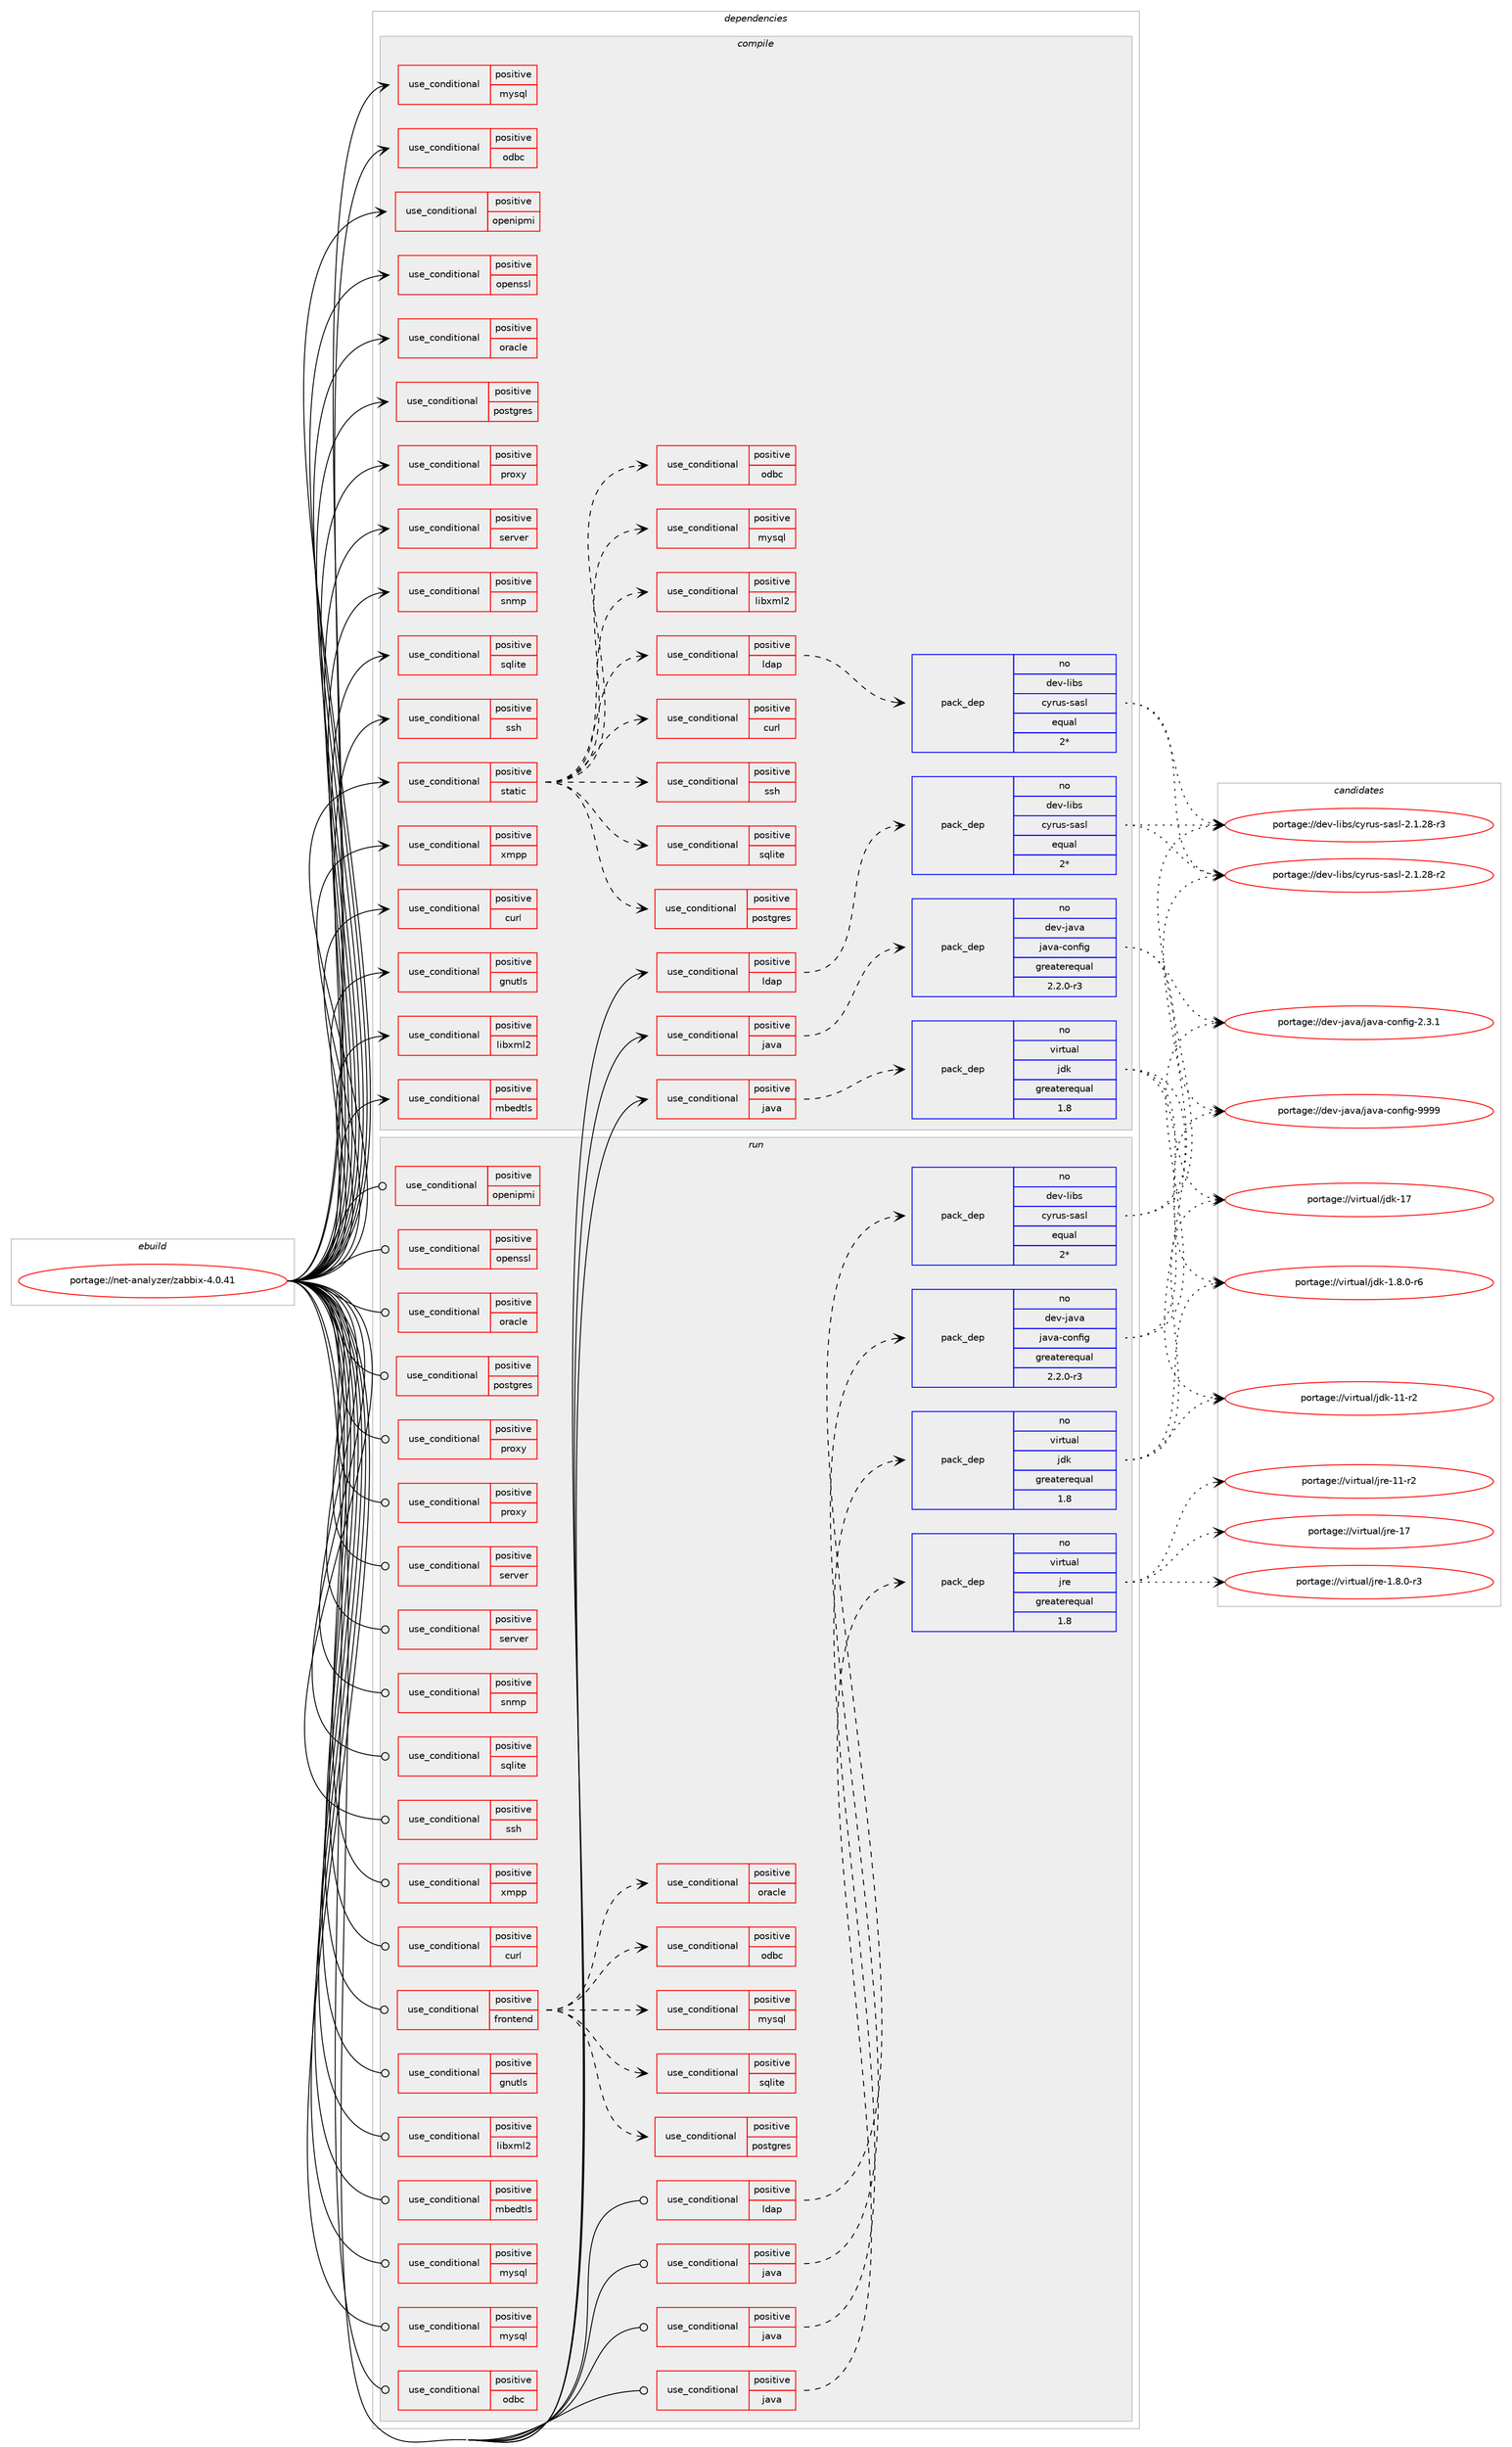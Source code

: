 digraph prolog {

# *************
# Graph options
# *************

newrank=true;
concentrate=true;
compound=true;
graph [rankdir=LR,fontname=Helvetica,fontsize=10,ranksep=1.5];#, ranksep=2.5, nodesep=0.2];
edge  [arrowhead=vee];
node  [fontname=Helvetica,fontsize=10];

# **********
# The ebuild
# **********

subgraph cluster_leftcol {
color=gray;
label=<<i>ebuild</i>>;
id [label="portage://net-analyzer/zabbix-4.0.41", color=red, width=4, href="../net-analyzer/zabbix-4.0.41.svg"];
}

# ****************
# The dependencies
# ****************

subgraph cluster_midcol {
color=gray;
label=<<i>dependencies</i>>;
subgraph cluster_compile {
fillcolor="#eeeeee";
style=filled;
label=<<i>compile</i>>;
subgraph cond220 {
dependency256 [label=<<TABLE BORDER="0" CELLBORDER="1" CELLSPACING="0" CELLPADDING="4"><TR><TD ROWSPAN="3" CELLPADDING="10">use_conditional</TD></TR><TR><TD>positive</TD></TR><TR><TD>curl</TD></TR></TABLE>>, shape=none, color=red];
# *** BEGIN UNKNOWN DEPENDENCY TYPE (TODO) ***
# dependency256 -> package_dependency(portage://net-analyzer/zabbix-4.0.41,install,no,net-misc,curl,none,[,,],[],[])
# *** END UNKNOWN DEPENDENCY TYPE (TODO) ***

}
id:e -> dependency256:w [weight=20,style="solid",arrowhead="vee"];
subgraph cond221 {
dependency257 [label=<<TABLE BORDER="0" CELLBORDER="1" CELLSPACING="0" CELLPADDING="4"><TR><TD ROWSPAN="3" CELLPADDING="10">use_conditional</TD></TR><TR><TD>positive</TD></TR><TR><TD>gnutls</TD></TR></TABLE>>, shape=none, color=red];
# *** BEGIN UNKNOWN DEPENDENCY TYPE (TODO) ***
# dependency257 -> package_dependency(portage://net-analyzer/zabbix-4.0.41,install,no,net-libs,gnutls,none,[,,],[slot(0),equal],[])
# *** END UNKNOWN DEPENDENCY TYPE (TODO) ***

}
id:e -> dependency257:w [weight=20,style="solid",arrowhead="vee"];
subgraph cond222 {
dependency258 [label=<<TABLE BORDER="0" CELLBORDER="1" CELLSPACING="0" CELLPADDING="4"><TR><TD ROWSPAN="3" CELLPADDING="10">use_conditional</TD></TR><TR><TD>positive</TD></TR><TR><TD>java</TD></TR></TABLE>>, shape=none, color=red];
subgraph pack34 {
dependency259 [label=<<TABLE BORDER="0" CELLBORDER="1" CELLSPACING="0" CELLPADDING="4" WIDTH="220"><TR><TD ROWSPAN="6" CELLPADDING="30">pack_dep</TD></TR><TR><TD WIDTH="110">no</TD></TR><TR><TD>dev-java</TD></TR><TR><TD>java-config</TD></TR><TR><TD>greaterequal</TD></TR><TR><TD>2.2.0-r3</TD></TR></TABLE>>, shape=none, color=blue];
}
dependency258:e -> dependency259:w [weight=20,style="dashed",arrowhead="vee"];
}
id:e -> dependency258:w [weight=20,style="solid",arrowhead="vee"];
subgraph cond223 {
dependency260 [label=<<TABLE BORDER="0" CELLBORDER="1" CELLSPACING="0" CELLPADDING="4"><TR><TD ROWSPAN="3" CELLPADDING="10">use_conditional</TD></TR><TR><TD>positive</TD></TR><TR><TD>java</TD></TR></TABLE>>, shape=none, color=red];
subgraph pack35 {
dependency261 [label=<<TABLE BORDER="0" CELLBORDER="1" CELLSPACING="0" CELLPADDING="4" WIDTH="220"><TR><TD ROWSPAN="6" CELLPADDING="30">pack_dep</TD></TR><TR><TD WIDTH="110">no</TD></TR><TR><TD>virtual</TD></TR><TR><TD>jdk</TD></TR><TR><TD>greaterequal</TD></TR><TR><TD>1.8</TD></TR></TABLE>>, shape=none, color=blue];
}
dependency260:e -> dependency261:w [weight=20,style="dashed",arrowhead="vee"];
}
id:e -> dependency260:w [weight=20,style="solid",arrowhead="vee"];
subgraph cond224 {
dependency262 [label=<<TABLE BORDER="0" CELLBORDER="1" CELLSPACING="0" CELLPADDING="4"><TR><TD ROWSPAN="3" CELLPADDING="10">use_conditional</TD></TR><TR><TD>positive</TD></TR><TR><TD>ldap</TD></TR></TABLE>>, shape=none, color=red];
subgraph pack36 {
dependency263 [label=<<TABLE BORDER="0" CELLBORDER="1" CELLSPACING="0" CELLPADDING="4" WIDTH="220"><TR><TD ROWSPAN="6" CELLPADDING="30">pack_dep</TD></TR><TR><TD WIDTH="110">no</TD></TR><TR><TD>dev-libs</TD></TR><TR><TD>cyrus-sasl</TD></TR><TR><TD>equal</TD></TR><TR><TD>2*</TD></TR></TABLE>>, shape=none, color=blue];
}
dependency262:e -> dependency263:w [weight=20,style="dashed",arrowhead="vee"];
# *** BEGIN UNKNOWN DEPENDENCY TYPE (TODO) ***
# dependency262 -> package_dependency(portage://net-analyzer/zabbix-4.0.41,install,no,net-libs,gnutls,none,[,,],any_same_slot,[])
# *** END UNKNOWN DEPENDENCY TYPE (TODO) ***

# *** BEGIN UNKNOWN DEPENDENCY TYPE (TODO) ***
# dependency262 -> package_dependency(portage://net-analyzer/zabbix-4.0.41,install,no,net-nds,openldap,none,[,,],any_same_slot,[])
# *** END UNKNOWN DEPENDENCY TYPE (TODO) ***

}
id:e -> dependency262:w [weight=20,style="solid",arrowhead="vee"];
subgraph cond225 {
dependency264 [label=<<TABLE BORDER="0" CELLBORDER="1" CELLSPACING="0" CELLPADDING="4"><TR><TD ROWSPAN="3" CELLPADDING="10">use_conditional</TD></TR><TR><TD>positive</TD></TR><TR><TD>libxml2</TD></TR></TABLE>>, shape=none, color=red];
# *** BEGIN UNKNOWN DEPENDENCY TYPE (TODO) ***
# dependency264 -> package_dependency(portage://net-analyzer/zabbix-4.0.41,install,no,dev-libs,libxml2,none,[,,],[],[])
# *** END UNKNOWN DEPENDENCY TYPE (TODO) ***

}
id:e -> dependency264:w [weight=20,style="solid",arrowhead="vee"];
subgraph cond226 {
dependency265 [label=<<TABLE BORDER="0" CELLBORDER="1" CELLSPACING="0" CELLPADDING="4"><TR><TD ROWSPAN="3" CELLPADDING="10">use_conditional</TD></TR><TR><TD>positive</TD></TR><TR><TD>mbedtls</TD></TR></TABLE>>, shape=none, color=red];
# *** BEGIN UNKNOWN DEPENDENCY TYPE (TODO) ***
# dependency265 -> package_dependency(portage://net-analyzer/zabbix-4.0.41,install,no,net-libs,mbedtls,none,[,,],[slot(0),equal],[])
# *** END UNKNOWN DEPENDENCY TYPE (TODO) ***

}
id:e -> dependency265:w [weight=20,style="solid",arrowhead="vee"];
subgraph cond227 {
dependency266 [label=<<TABLE BORDER="0" CELLBORDER="1" CELLSPACING="0" CELLPADDING="4"><TR><TD ROWSPAN="3" CELLPADDING="10">use_conditional</TD></TR><TR><TD>positive</TD></TR><TR><TD>mysql</TD></TR></TABLE>>, shape=none, color=red];
# *** BEGIN UNKNOWN DEPENDENCY TYPE (TODO) ***
# dependency266 -> package_dependency(portage://net-analyzer/zabbix-4.0.41,install,no,dev-db,mysql-connector-c,none,[,,],any_same_slot,[])
# *** END UNKNOWN DEPENDENCY TYPE (TODO) ***

}
id:e -> dependency266:w [weight=20,style="solid",arrowhead="vee"];
subgraph cond228 {
dependency267 [label=<<TABLE BORDER="0" CELLBORDER="1" CELLSPACING="0" CELLPADDING="4"><TR><TD ROWSPAN="3" CELLPADDING="10">use_conditional</TD></TR><TR><TD>positive</TD></TR><TR><TD>odbc</TD></TR></TABLE>>, shape=none, color=red];
# *** BEGIN UNKNOWN DEPENDENCY TYPE (TODO) ***
# dependency267 -> package_dependency(portage://net-analyzer/zabbix-4.0.41,install,no,dev-db,unixODBC,none,[,,],[],[])
# *** END UNKNOWN DEPENDENCY TYPE (TODO) ***

}
id:e -> dependency267:w [weight=20,style="solid",arrowhead="vee"];
subgraph cond229 {
dependency268 [label=<<TABLE BORDER="0" CELLBORDER="1" CELLSPACING="0" CELLPADDING="4"><TR><TD ROWSPAN="3" CELLPADDING="10">use_conditional</TD></TR><TR><TD>positive</TD></TR><TR><TD>openipmi</TD></TR></TABLE>>, shape=none, color=red];
# *** BEGIN UNKNOWN DEPENDENCY TYPE (TODO) ***
# dependency268 -> package_dependency(portage://net-analyzer/zabbix-4.0.41,install,no,sys-libs,openipmi,none,[,,],[],[])
# *** END UNKNOWN DEPENDENCY TYPE (TODO) ***

}
id:e -> dependency268:w [weight=20,style="solid",arrowhead="vee"];
subgraph cond230 {
dependency269 [label=<<TABLE BORDER="0" CELLBORDER="1" CELLSPACING="0" CELLPADDING="4"><TR><TD ROWSPAN="3" CELLPADDING="10">use_conditional</TD></TR><TR><TD>positive</TD></TR><TR><TD>openssl</TD></TR></TABLE>>, shape=none, color=red];
# *** BEGIN UNKNOWN DEPENDENCY TYPE (TODO) ***
# dependency269 -> package_dependency(portage://net-analyzer/zabbix-4.0.41,install,no,dev-libs,openssl,none,[,,],any_same_slot,[use(disable(bindist),negative)])
# *** END UNKNOWN DEPENDENCY TYPE (TODO) ***

}
id:e -> dependency269:w [weight=20,style="solid",arrowhead="vee"];
subgraph cond231 {
dependency270 [label=<<TABLE BORDER="0" CELLBORDER="1" CELLSPACING="0" CELLPADDING="4"><TR><TD ROWSPAN="3" CELLPADDING="10">use_conditional</TD></TR><TR><TD>positive</TD></TR><TR><TD>oracle</TD></TR></TABLE>>, shape=none, color=red];
# *** BEGIN UNKNOWN DEPENDENCY TYPE (TODO) ***
# dependency270 -> package_dependency(portage://net-analyzer/zabbix-4.0.41,install,no,dev-db,oracle-instantclient,none,[,,],[],[use(enable(odbc),none),use(enable(sdk),none)])
# *** END UNKNOWN DEPENDENCY TYPE (TODO) ***

}
id:e -> dependency270:w [weight=20,style="solid",arrowhead="vee"];
subgraph cond232 {
dependency271 [label=<<TABLE BORDER="0" CELLBORDER="1" CELLSPACING="0" CELLPADDING="4"><TR><TD ROWSPAN="3" CELLPADDING="10">use_conditional</TD></TR><TR><TD>positive</TD></TR><TR><TD>postgres</TD></TR></TABLE>>, shape=none, color=red];
# *** BEGIN UNKNOWN DEPENDENCY TYPE (TODO) ***
# dependency271 -> package_dependency(portage://net-analyzer/zabbix-4.0.41,install,no,dev-db,postgresql,none,[,,],any_different_slot,[])
# *** END UNKNOWN DEPENDENCY TYPE (TODO) ***

}
id:e -> dependency271:w [weight=20,style="solid",arrowhead="vee"];
subgraph cond233 {
dependency272 [label=<<TABLE BORDER="0" CELLBORDER="1" CELLSPACING="0" CELLPADDING="4"><TR><TD ROWSPAN="3" CELLPADDING="10">use_conditional</TD></TR><TR><TD>positive</TD></TR><TR><TD>proxy</TD></TR></TABLE>>, shape=none, color=red];
# *** BEGIN UNKNOWN DEPENDENCY TYPE (TODO) ***
# dependency272 -> package_dependency(portage://net-analyzer/zabbix-4.0.41,install,no,dev-libs,libevent,none,[,,],any_same_slot,[])
# *** END UNKNOWN DEPENDENCY TYPE (TODO) ***

# *** BEGIN UNKNOWN DEPENDENCY TYPE (TODO) ***
# dependency272 -> package_dependency(portage://net-analyzer/zabbix-4.0.41,install,no,sys-libs,zlib,none,[,,],[],[])
# *** END UNKNOWN DEPENDENCY TYPE (TODO) ***

}
id:e -> dependency272:w [weight=20,style="solid",arrowhead="vee"];
subgraph cond234 {
dependency273 [label=<<TABLE BORDER="0" CELLBORDER="1" CELLSPACING="0" CELLPADDING="4"><TR><TD ROWSPAN="3" CELLPADDING="10">use_conditional</TD></TR><TR><TD>positive</TD></TR><TR><TD>server</TD></TR></TABLE>>, shape=none, color=red];
# *** BEGIN UNKNOWN DEPENDENCY TYPE (TODO) ***
# dependency273 -> package_dependency(portage://net-analyzer/zabbix-4.0.41,install,no,dev-libs,libevent,none,[,,],any_same_slot,[])
# *** END UNKNOWN DEPENDENCY TYPE (TODO) ***

# *** BEGIN UNKNOWN DEPENDENCY TYPE (TODO) ***
# dependency273 -> package_dependency(portage://net-analyzer/zabbix-4.0.41,install,no,sys-libs,zlib,none,[,,],[],[])
# *** END UNKNOWN DEPENDENCY TYPE (TODO) ***

}
id:e -> dependency273:w [weight=20,style="solid",arrowhead="vee"];
subgraph cond235 {
dependency274 [label=<<TABLE BORDER="0" CELLBORDER="1" CELLSPACING="0" CELLPADDING="4"><TR><TD ROWSPAN="3" CELLPADDING="10">use_conditional</TD></TR><TR><TD>positive</TD></TR><TR><TD>snmp</TD></TR></TABLE>>, shape=none, color=red];
# *** BEGIN UNKNOWN DEPENDENCY TYPE (TODO) ***
# dependency274 -> package_dependency(portage://net-analyzer/zabbix-4.0.41,install,no,net-analyzer,net-snmp,none,[,,],any_same_slot,[])
# *** END UNKNOWN DEPENDENCY TYPE (TODO) ***

}
id:e -> dependency274:w [weight=20,style="solid",arrowhead="vee"];
subgraph cond236 {
dependency275 [label=<<TABLE BORDER="0" CELLBORDER="1" CELLSPACING="0" CELLPADDING="4"><TR><TD ROWSPAN="3" CELLPADDING="10">use_conditional</TD></TR><TR><TD>positive</TD></TR><TR><TD>sqlite</TD></TR></TABLE>>, shape=none, color=red];
# *** BEGIN UNKNOWN DEPENDENCY TYPE (TODO) ***
# dependency275 -> package_dependency(portage://net-analyzer/zabbix-4.0.41,install,no,dev-db,sqlite,none,[,,],[],[])
# *** END UNKNOWN DEPENDENCY TYPE (TODO) ***

}
id:e -> dependency275:w [weight=20,style="solid",arrowhead="vee"];
subgraph cond237 {
dependency276 [label=<<TABLE BORDER="0" CELLBORDER="1" CELLSPACING="0" CELLPADDING="4"><TR><TD ROWSPAN="3" CELLPADDING="10">use_conditional</TD></TR><TR><TD>positive</TD></TR><TR><TD>ssh</TD></TR></TABLE>>, shape=none, color=red];
# *** BEGIN UNKNOWN DEPENDENCY TYPE (TODO) ***
# dependency276 -> package_dependency(portage://net-analyzer/zabbix-4.0.41,install,no,net-libs,libssh2,none,[,,],[],[])
# *** END UNKNOWN DEPENDENCY TYPE (TODO) ***

}
id:e -> dependency276:w [weight=20,style="solid",arrowhead="vee"];
subgraph cond238 {
dependency277 [label=<<TABLE BORDER="0" CELLBORDER="1" CELLSPACING="0" CELLPADDING="4"><TR><TD ROWSPAN="3" CELLPADDING="10">use_conditional</TD></TR><TR><TD>positive</TD></TR><TR><TD>static</TD></TR></TABLE>>, shape=none, color=red];
subgraph cond239 {
dependency278 [label=<<TABLE BORDER="0" CELLBORDER="1" CELLSPACING="0" CELLPADDING="4"><TR><TD ROWSPAN="3" CELLPADDING="10">use_conditional</TD></TR><TR><TD>positive</TD></TR><TR><TD>curl</TD></TR></TABLE>>, shape=none, color=red];
# *** BEGIN UNKNOWN DEPENDENCY TYPE (TODO) ***
# dependency278 -> package_dependency(portage://net-analyzer/zabbix-4.0.41,install,no,net-misc,curl,none,[,,],[],[use(enable(static-libs),none)])
# *** END UNKNOWN DEPENDENCY TYPE (TODO) ***

}
dependency277:e -> dependency278:w [weight=20,style="dashed",arrowhead="vee"];
subgraph cond240 {
dependency279 [label=<<TABLE BORDER="0" CELLBORDER="1" CELLSPACING="0" CELLPADDING="4"><TR><TD ROWSPAN="3" CELLPADDING="10">use_conditional</TD></TR><TR><TD>positive</TD></TR><TR><TD>ldap</TD></TR></TABLE>>, shape=none, color=red];
subgraph pack37 {
dependency280 [label=<<TABLE BORDER="0" CELLBORDER="1" CELLSPACING="0" CELLPADDING="4" WIDTH="220"><TR><TD ROWSPAN="6" CELLPADDING="30">pack_dep</TD></TR><TR><TD WIDTH="110">no</TD></TR><TR><TD>dev-libs</TD></TR><TR><TD>cyrus-sasl</TD></TR><TR><TD>equal</TD></TR><TR><TD>2*</TD></TR></TABLE>>, shape=none, color=blue];
}
dependency279:e -> dependency280:w [weight=20,style="dashed",arrowhead="vee"];
# *** BEGIN UNKNOWN DEPENDENCY TYPE (TODO) ***
# dependency279 -> package_dependency(portage://net-analyzer/zabbix-4.0.41,install,no,net-libs,gnutls,none,[,,],[],[use(enable(static-libs),none)])
# *** END UNKNOWN DEPENDENCY TYPE (TODO) ***

# *** BEGIN UNKNOWN DEPENDENCY TYPE (TODO) ***
# dependency279 -> package_dependency(portage://net-analyzer/zabbix-4.0.41,install,no,net-nds,openldap,none,[,,],[],[use(enable(static-libs),none)])
# *** END UNKNOWN DEPENDENCY TYPE (TODO) ***

}
dependency277:e -> dependency279:w [weight=20,style="dashed",arrowhead="vee"];
subgraph cond241 {
dependency281 [label=<<TABLE BORDER="0" CELLBORDER="1" CELLSPACING="0" CELLPADDING="4"><TR><TD ROWSPAN="3" CELLPADDING="10">use_conditional</TD></TR><TR><TD>positive</TD></TR><TR><TD>libxml2</TD></TR></TABLE>>, shape=none, color=red];
# *** BEGIN UNKNOWN DEPENDENCY TYPE (TODO) ***
# dependency281 -> package_dependency(portage://net-analyzer/zabbix-4.0.41,install,no,dev-libs,libxml2,none,[,,],[],[use(enable(static-libs),none)])
# *** END UNKNOWN DEPENDENCY TYPE (TODO) ***

}
dependency277:e -> dependency281:w [weight=20,style="dashed",arrowhead="vee"];
subgraph cond242 {
dependency282 [label=<<TABLE BORDER="0" CELLBORDER="1" CELLSPACING="0" CELLPADDING="4"><TR><TD ROWSPAN="3" CELLPADDING="10">use_conditional</TD></TR><TR><TD>positive</TD></TR><TR><TD>mysql</TD></TR></TABLE>>, shape=none, color=red];
# *** BEGIN UNKNOWN DEPENDENCY TYPE (TODO) ***
# dependency282 -> package_dependency(portage://net-analyzer/zabbix-4.0.41,install,no,dev-db,mysql-connector-c,none,[,,],[],[use(enable(static-libs),none)])
# *** END UNKNOWN DEPENDENCY TYPE (TODO) ***

}
dependency277:e -> dependency282:w [weight=20,style="dashed",arrowhead="vee"];
subgraph cond243 {
dependency283 [label=<<TABLE BORDER="0" CELLBORDER="1" CELLSPACING="0" CELLPADDING="4"><TR><TD ROWSPAN="3" CELLPADDING="10">use_conditional</TD></TR><TR><TD>positive</TD></TR><TR><TD>odbc</TD></TR></TABLE>>, shape=none, color=red];
# *** BEGIN UNKNOWN DEPENDENCY TYPE (TODO) ***
# dependency283 -> package_dependency(portage://net-analyzer/zabbix-4.0.41,install,no,dev-db,unixODBC,none,[,,],[],[use(enable(static-libs),none)])
# *** END UNKNOWN DEPENDENCY TYPE (TODO) ***

}
dependency277:e -> dependency283:w [weight=20,style="dashed",arrowhead="vee"];
subgraph cond244 {
dependency284 [label=<<TABLE BORDER="0" CELLBORDER="1" CELLSPACING="0" CELLPADDING="4"><TR><TD ROWSPAN="3" CELLPADDING="10">use_conditional</TD></TR><TR><TD>positive</TD></TR><TR><TD>postgres</TD></TR></TABLE>>, shape=none, color=red];
# *** BEGIN UNKNOWN DEPENDENCY TYPE (TODO) ***
# dependency284 -> package_dependency(portage://net-analyzer/zabbix-4.0.41,install,no,dev-db,postgresql,none,[,,],any_different_slot,[use(enable(static-libs),none)])
# *** END UNKNOWN DEPENDENCY TYPE (TODO) ***

}
dependency277:e -> dependency284:w [weight=20,style="dashed",arrowhead="vee"];
subgraph cond245 {
dependency285 [label=<<TABLE BORDER="0" CELLBORDER="1" CELLSPACING="0" CELLPADDING="4"><TR><TD ROWSPAN="3" CELLPADDING="10">use_conditional</TD></TR><TR><TD>positive</TD></TR><TR><TD>sqlite</TD></TR></TABLE>>, shape=none, color=red];
# *** BEGIN UNKNOWN DEPENDENCY TYPE (TODO) ***
# dependency285 -> package_dependency(portage://net-analyzer/zabbix-4.0.41,install,no,dev-db,sqlite,none,[,,],[],[use(enable(static-libs),none)])
# *** END UNKNOWN DEPENDENCY TYPE (TODO) ***

}
dependency277:e -> dependency285:w [weight=20,style="dashed",arrowhead="vee"];
subgraph cond246 {
dependency286 [label=<<TABLE BORDER="0" CELLBORDER="1" CELLSPACING="0" CELLPADDING="4"><TR><TD ROWSPAN="3" CELLPADDING="10">use_conditional</TD></TR><TR><TD>positive</TD></TR><TR><TD>ssh</TD></TR></TABLE>>, shape=none, color=red];
# *** BEGIN UNKNOWN DEPENDENCY TYPE (TODO) ***
# dependency286 -> package_dependency(portage://net-analyzer/zabbix-4.0.41,install,no,net-libs,libssh2,none,[,,],[],[])
# *** END UNKNOWN DEPENDENCY TYPE (TODO) ***

}
dependency277:e -> dependency286:w [weight=20,style="dashed",arrowhead="vee"];
}
id:e -> dependency277:w [weight=20,style="solid",arrowhead="vee"];
subgraph cond247 {
dependency287 [label=<<TABLE BORDER="0" CELLBORDER="1" CELLSPACING="0" CELLPADDING="4"><TR><TD ROWSPAN="3" CELLPADDING="10">use_conditional</TD></TR><TR><TD>positive</TD></TR><TR><TD>xmpp</TD></TR></TABLE>>, shape=none, color=red];
# *** BEGIN UNKNOWN DEPENDENCY TYPE (TODO) ***
# dependency287 -> package_dependency(portage://net-analyzer/zabbix-4.0.41,install,no,dev-libs,iksemel,none,[,,],[],[])
# *** END UNKNOWN DEPENDENCY TYPE (TODO) ***

}
id:e -> dependency287:w [weight=20,style="solid",arrowhead="vee"];
}
subgraph cluster_compileandrun {
fillcolor="#eeeeee";
style=filled;
label=<<i>compile and run</i>>;
}
subgraph cluster_run {
fillcolor="#eeeeee";
style=filled;
label=<<i>run</i>>;
subgraph cond248 {
dependency288 [label=<<TABLE BORDER="0" CELLBORDER="1" CELLSPACING="0" CELLPADDING="4"><TR><TD ROWSPAN="3" CELLPADDING="10">use_conditional</TD></TR><TR><TD>positive</TD></TR><TR><TD>curl</TD></TR></TABLE>>, shape=none, color=red];
# *** BEGIN UNKNOWN DEPENDENCY TYPE (TODO) ***
# dependency288 -> package_dependency(portage://net-analyzer/zabbix-4.0.41,run,no,net-misc,curl,none,[,,],[],[])
# *** END UNKNOWN DEPENDENCY TYPE (TODO) ***

}
id:e -> dependency288:w [weight=20,style="solid",arrowhead="odot"];
subgraph cond249 {
dependency289 [label=<<TABLE BORDER="0" CELLBORDER="1" CELLSPACING="0" CELLPADDING="4"><TR><TD ROWSPAN="3" CELLPADDING="10">use_conditional</TD></TR><TR><TD>positive</TD></TR><TR><TD>frontend</TD></TR></TABLE>>, shape=none, color=red];
# *** BEGIN UNKNOWN DEPENDENCY TYPE (TODO) ***
# dependency289 -> package_dependency(portage://net-analyzer/zabbix-4.0.41,run,no,app-admin,webapp-config,none,[,,],[],[])
# *** END UNKNOWN DEPENDENCY TYPE (TODO) ***

# *** BEGIN UNKNOWN DEPENDENCY TYPE (TODO) ***
# dependency289 -> package_dependency(portage://net-analyzer/zabbix-4.0.41,run,no,dev-lang,php,none,[,,],any_different_slot,[use(enable(bcmath),none),use(enable(ctype),none),use(enable(sockets),none),use(enable(gd),none),use(enable(truetype),none),use(enable(xml),none),use(enable(session),none),use(enable(xmlreader),none),use(enable(xmlwriter),none),use(enable(nls),none),use(enable(sysvipc),none),use(enable(unicode),none)])
# *** END UNKNOWN DEPENDENCY TYPE (TODO) ***

# *** BEGIN UNKNOWN DEPENDENCY TYPE (TODO) ***
# dependency289 -> package_dependency(portage://net-analyzer/zabbix-4.0.41,run,no,media-libs,gd,none,[,,],[],[use(enable(png),none)])
# *** END UNKNOWN DEPENDENCY TYPE (TODO) ***

# *** BEGIN UNKNOWN DEPENDENCY TYPE (TODO) ***
# dependency289 -> package_dependency(portage://net-analyzer/zabbix-4.0.41,run,no,virtual,httpd-php,none,[,,],any_different_slot,[])
# *** END UNKNOWN DEPENDENCY TYPE (TODO) ***

subgraph cond250 {
dependency290 [label=<<TABLE BORDER="0" CELLBORDER="1" CELLSPACING="0" CELLPADDING="4"><TR><TD ROWSPAN="3" CELLPADDING="10">use_conditional</TD></TR><TR><TD>positive</TD></TR><TR><TD>mysql</TD></TR></TABLE>>, shape=none, color=red];
# *** BEGIN UNKNOWN DEPENDENCY TYPE (TODO) ***
# dependency290 -> package_dependency(portage://net-analyzer/zabbix-4.0.41,run,no,dev-lang,php,none,[,,],[],[use(enable(mysqli),none)])
# *** END UNKNOWN DEPENDENCY TYPE (TODO) ***

}
dependency289:e -> dependency290:w [weight=20,style="dashed",arrowhead="vee"];
subgraph cond251 {
dependency291 [label=<<TABLE BORDER="0" CELLBORDER="1" CELLSPACING="0" CELLPADDING="4"><TR><TD ROWSPAN="3" CELLPADDING="10">use_conditional</TD></TR><TR><TD>positive</TD></TR><TR><TD>odbc</TD></TR></TABLE>>, shape=none, color=red];
# *** BEGIN UNKNOWN DEPENDENCY TYPE (TODO) ***
# dependency291 -> package_dependency(portage://net-analyzer/zabbix-4.0.41,run,no,dev-lang,php,none,[,,],[],[use(enable(odbc),none)])
# *** END UNKNOWN DEPENDENCY TYPE (TODO) ***

}
dependency289:e -> dependency291:w [weight=20,style="dashed",arrowhead="vee"];
subgraph cond252 {
dependency292 [label=<<TABLE BORDER="0" CELLBORDER="1" CELLSPACING="0" CELLPADDING="4"><TR><TD ROWSPAN="3" CELLPADDING="10">use_conditional</TD></TR><TR><TD>positive</TD></TR><TR><TD>oracle</TD></TR></TABLE>>, shape=none, color=red];
# *** BEGIN UNKNOWN DEPENDENCY TYPE (TODO) ***
# dependency292 -> package_dependency(portage://net-analyzer/zabbix-4.0.41,run,no,dev-lang,php,none,[,,],[],[use(enable(oci8-instant-client),none)])
# *** END UNKNOWN DEPENDENCY TYPE (TODO) ***

}
dependency289:e -> dependency292:w [weight=20,style="dashed",arrowhead="vee"];
subgraph cond253 {
dependency293 [label=<<TABLE BORDER="0" CELLBORDER="1" CELLSPACING="0" CELLPADDING="4"><TR><TD ROWSPAN="3" CELLPADDING="10">use_conditional</TD></TR><TR><TD>positive</TD></TR><TR><TD>postgres</TD></TR></TABLE>>, shape=none, color=red];
# *** BEGIN UNKNOWN DEPENDENCY TYPE (TODO) ***
# dependency293 -> package_dependency(portage://net-analyzer/zabbix-4.0.41,run,no,dev-lang,php,none,[,,],[],[use(enable(postgres),none)])
# *** END UNKNOWN DEPENDENCY TYPE (TODO) ***

}
dependency289:e -> dependency293:w [weight=20,style="dashed",arrowhead="vee"];
subgraph cond254 {
dependency294 [label=<<TABLE BORDER="0" CELLBORDER="1" CELLSPACING="0" CELLPADDING="4"><TR><TD ROWSPAN="3" CELLPADDING="10">use_conditional</TD></TR><TR><TD>positive</TD></TR><TR><TD>sqlite</TD></TR></TABLE>>, shape=none, color=red];
# *** BEGIN UNKNOWN DEPENDENCY TYPE (TODO) ***
# dependency294 -> package_dependency(portage://net-analyzer/zabbix-4.0.41,run,no,dev-lang,php,none,[,,],[],[use(enable(sqlite),none)])
# *** END UNKNOWN DEPENDENCY TYPE (TODO) ***

}
dependency289:e -> dependency294:w [weight=20,style="dashed",arrowhead="vee"];
}
id:e -> dependency289:w [weight=20,style="solid",arrowhead="odot"];
subgraph cond255 {
dependency295 [label=<<TABLE BORDER="0" CELLBORDER="1" CELLSPACING="0" CELLPADDING="4"><TR><TD ROWSPAN="3" CELLPADDING="10">use_conditional</TD></TR><TR><TD>positive</TD></TR><TR><TD>gnutls</TD></TR></TABLE>>, shape=none, color=red];
# *** BEGIN UNKNOWN DEPENDENCY TYPE (TODO) ***
# dependency295 -> package_dependency(portage://net-analyzer/zabbix-4.0.41,run,no,net-libs,gnutls,none,[,,],[slot(0),equal],[])
# *** END UNKNOWN DEPENDENCY TYPE (TODO) ***

}
id:e -> dependency295:w [weight=20,style="solid",arrowhead="odot"];
subgraph cond256 {
dependency296 [label=<<TABLE BORDER="0" CELLBORDER="1" CELLSPACING="0" CELLPADDING="4"><TR><TD ROWSPAN="3" CELLPADDING="10">use_conditional</TD></TR><TR><TD>positive</TD></TR><TR><TD>java</TD></TR></TABLE>>, shape=none, color=red];
subgraph pack38 {
dependency297 [label=<<TABLE BORDER="0" CELLBORDER="1" CELLSPACING="0" CELLPADDING="4" WIDTH="220"><TR><TD ROWSPAN="6" CELLPADDING="30">pack_dep</TD></TR><TR><TD WIDTH="110">no</TD></TR><TR><TD>dev-java</TD></TR><TR><TD>java-config</TD></TR><TR><TD>greaterequal</TD></TR><TR><TD>2.2.0-r3</TD></TR></TABLE>>, shape=none, color=blue];
}
dependency296:e -> dependency297:w [weight=20,style="dashed",arrowhead="vee"];
}
id:e -> dependency296:w [weight=20,style="solid",arrowhead="odot"];
subgraph cond257 {
dependency298 [label=<<TABLE BORDER="0" CELLBORDER="1" CELLSPACING="0" CELLPADDING="4"><TR><TD ROWSPAN="3" CELLPADDING="10">use_conditional</TD></TR><TR><TD>positive</TD></TR><TR><TD>java</TD></TR></TABLE>>, shape=none, color=red];
subgraph pack39 {
dependency299 [label=<<TABLE BORDER="0" CELLBORDER="1" CELLSPACING="0" CELLPADDING="4" WIDTH="220"><TR><TD ROWSPAN="6" CELLPADDING="30">pack_dep</TD></TR><TR><TD WIDTH="110">no</TD></TR><TR><TD>virtual</TD></TR><TR><TD>jdk</TD></TR><TR><TD>greaterequal</TD></TR><TR><TD>1.8</TD></TR></TABLE>>, shape=none, color=blue];
}
dependency298:e -> dependency299:w [weight=20,style="dashed",arrowhead="vee"];
}
id:e -> dependency298:w [weight=20,style="solid",arrowhead="odot"];
subgraph cond258 {
dependency300 [label=<<TABLE BORDER="0" CELLBORDER="1" CELLSPACING="0" CELLPADDING="4"><TR><TD ROWSPAN="3" CELLPADDING="10">use_conditional</TD></TR><TR><TD>positive</TD></TR><TR><TD>java</TD></TR></TABLE>>, shape=none, color=red];
subgraph pack40 {
dependency301 [label=<<TABLE BORDER="0" CELLBORDER="1" CELLSPACING="0" CELLPADDING="4" WIDTH="220"><TR><TD ROWSPAN="6" CELLPADDING="30">pack_dep</TD></TR><TR><TD WIDTH="110">no</TD></TR><TR><TD>virtual</TD></TR><TR><TD>jre</TD></TR><TR><TD>greaterequal</TD></TR><TR><TD>1.8</TD></TR></TABLE>>, shape=none, color=blue];
}
dependency300:e -> dependency301:w [weight=20,style="dashed",arrowhead="vee"];
}
id:e -> dependency300:w [weight=20,style="solid",arrowhead="odot"];
subgraph cond259 {
dependency302 [label=<<TABLE BORDER="0" CELLBORDER="1" CELLSPACING="0" CELLPADDING="4"><TR><TD ROWSPAN="3" CELLPADDING="10">use_conditional</TD></TR><TR><TD>positive</TD></TR><TR><TD>ldap</TD></TR></TABLE>>, shape=none, color=red];
subgraph pack41 {
dependency303 [label=<<TABLE BORDER="0" CELLBORDER="1" CELLSPACING="0" CELLPADDING="4" WIDTH="220"><TR><TD ROWSPAN="6" CELLPADDING="30">pack_dep</TD></TR><TR><TD WIDTH="110">no</TD></TR><TR><TD>dev-libs</TD></TR><TR><TD>cyrus-sasl</TD></TR><TR><TD>equal</TD></TR><TR><TD>2*</TD></TR></TABLE>>, shape=none, color=blue];
}
dependency302:e -> dependency303:w [weight=20,style="dashed",arrowhead="vee"];
# *** BEGIN UNKNOWN DEPENDENCY TYPE (TODO) ***
# dependency302 -> package_dependency(portage://net-analyzer/zabbix-4.0.41,run,no,net-libs,gnutls,none,[,,],any_same_slot,[])
# *** END UNKNOWN DEPENDENCY TYPE (TODO) ***

# *** BEGIN UNKNOWN DEPENDENCY TYPE (TODO) ***
# dependency302 -> package_dependency(portage://net-analyzer/zabbix-4.0.41,run,no,net-nds,openldap,none,[,,],any_same_slot,[])
# *** END UNKNOWN DEPENDENCY TYPE (TODO) ***

}
id:e -> dependency302:w [weight=20,style="solid",arrowhead="odot"];
subgraph cond260 {
dependency304 [label=<<TABLE BORDER="0" CELLBORDER="1" CELLSPACING="0" CELLPADDING="4"><TR><TD ROWSPAN="3" CELLPADDING="10">use_conditional</TD></TR><TR><TD>positive</TD></TR><TR><TD>libxml2</TD></TR></TABLE>>, shape=none, color=red];
# *** BEGIN UNKNOWN DEPENDENCY TYPE (TODO) ***
# dependency304 -> package_dependency(portage://net-analyzer/zabbix-4.0.41,run,no,dev-libs,libxml2,none,[,,],[],[])
# *** END UNKNOWN DEPENDENCY TYPE (TODO) ***

}
id:e -> dependency304:w [weight=20,style="solid",arrowhead="odot"];
subgraph cond261 {
dependency305 [label=<<TABLE BORDER="0" CELLBORDER="1" CELLSPACING="0" CELLPADDING="4"><TR><TD ROWSPAN="3" CELLPADDING="10">use_conditional</TD></TR><TR><TD>positive</TD></TR><TR><TD>mbedtls</TD></TR></TABLE>>, shape=none, color=red];
# *** BEGIN UNKNOWN DEPENDENCY TYPE (TODO) ***
# dependency305 -> package_dependency(portage://net-analyzer/zabbix-4.0.41,run,no,net-libs,mbedtls,none,[,,],[slot(0),equal],[])
# *** END UNKNOWN DEPENDENCY TYPE (TODO) ***

}
id:e -> dependency305:w [weight=20,style="solid",arrowhead="odot"];
subgraph cond262 {
dependency306 [label=<<TABLE BORDER="0" CELLBORDER="1" CELLSPACING="0" CELLPADDING="4"><TR><TD ROWSPAN="3" CELLPADDING="10">use_conditional</TD></TR><TR><TD>positive</TD></TR><TR><TD>mysql</TD></TR></TABLE>>, shape=none, color=red];
# *** BEGIN UNKNOWN DEPENDENCY TYPE (TODO) ***
# dependency306 -> package_dependency(portage://net-analyzer/zabbix-4.0.41,run,no,dev-db,mysql-connector-c,none,[,,],any_same_slot,[])
# *** END UNKNOWN DEPENDENCY TYPE (TODO) ***

}
id:e -> dependency306:w [weight=20,style="solid",arrowhead="odot"];
subgraph cond263 {
dependency307 [label=<<TABLE BORDER="0" CELLBORDER="1" CELLSPACING="0" CELLPADDING="4"><TR><TD ROWSPAN="3" CELLPADDING="10">use_conditional</TD></TR><TR><TD>positive</TD></TR><TR><TD>mysql</TD></TR></TABLE>>, shape=none, color=red];
# *** BEGIN UNKNOWN DEPENDENCY TYPE (TODO) ***
# dependency307 -> package_dependency(portage://net-analyzer/zabbix-4.0.41,run,no,virtual,mysql,none,[,,],[],[])
# *** END UNKNOWN DEPENDENCY TYPE (TODO) ***

}
id:e -> dependency307:w [weight=20,style="solid",arrowhead="odot"];
subgraph cond264 {
dependency308 [label=<<TABLE BORDER="0" CELLBORDER="1" CELLSPACING="0" CELLPADDING="4"><TR><TD ROWSPAN="3" CELLPADDING="10">use_conditional</TD></TR><TR><TD>positive</TD></TR><TR><TD>odbc</TD></TR></TABLE>>, shape=none, color=red];
# *** BEGIN UNKNOWN DEPENDENCY TYPE (TODO) ***
# dependency308 -> package_dependency(portage://net-analyzer/zabbix-4.0.41,run,no,dev-db,unixODBC,none,[,,],[],[])
# *** END UNKNOWN DEPENDENCY TYPE (TODO) ***

}
id:e -> dependency308:w [weight=20,style="solid",arrowhead="odot"];
subgraph cond265 {
dependency309 [label=<<TABLE BORDER="0" CELLBORDER="1" CELLSPACING="0" CELLPADDING="4"><TR><TD ROWSPAN="3" CELLPADDING="10">use_conditional</TD></TR><TR><TD>positive</TD></TR><TR><TD>openipmi</TD></TR></TABLE>>, shape=none, color=red];
# *** BEGIN UNKNOWN DEPENDENCY TYPE (TODO) ***
# dependency309 -> package_dependency(portage://net-analyzer/zabbix-4.0.41,run,no,sys-libs,openipmi,none,[,,],[],[])
# *** END UNKNOWN DEPENDENCY TYPE (TODO) ***

}
id:e -> dependency309:w [weight=20,style="solid",arrowhead="odot"];
subgraph cond266 {
dependency310 [label=<<TABLE BORDER="0" CELLBORDER="1" CELLSPACING="0" CELLPADDING="4"><TR><TD ROWSPAN="3" CELLPADDING="10">use_conditional</TD></TR><TR><TD>positive</TD></TR><TR><TD>openssl</TD></TR></TABLE>>, shape=none, color=red];
# *** BEGIN UNKNOWN DEPENDENCY TYPE (TODO) ***
# dependency310 -> package_dependency(portage://net-analyzer/zabbix-4.0.41,run,no,dev-libs,openssl,none,[,,],any_same_slot,[use(disable(bindist),negative)])
# *** END UNKNOWN DEPENDENCY TYPE (TODO) ***

}
id:e -> dependency310:w [weight=20,style="solid",arrowhead="odot"];
subgraph cond267 {
dependency311 [label=<<TABLE BORDER="0" CELLBORDER="1" CELLSPACING="0" CELLPADDING="4"><TR><TD ROWSPAN="3" CELLPADDING="10">use_conditional</TD></TR><TR><TD>positive</TD></TR><TR><TD>oracle</TD></TR></TABLE>>, shape=none, color=red];
# *** BEGIN UNKNOWN DEPENDENCY TYPE (TODO) ***
# dependency311 -> package_dependency(portage://net-analyzer/zabbix-4.0.41,run,no,dev-db,oracle-instantclient,none,[,,],[],[use(enable(odbc),none),use(enable(sdk),none)])
# *** END UNKNOWN DEPENDENCY TYPE (TODO) ***

}
id:e -> dependency311:w [weight=20,style="solid",arrowhead="odot"];
subgraph cond268 {
dependency312 [label=<<TABLE BORDER="0" CELLBORDER="1" CELLSPACING="0" CELLPADDING="4"><TR><TD ROWSPAN="3" CELLPADDING="10">use_conditional</TD></TR><TR><TD>positive</TD></TR><TR><TD>postgres</TD></TR></TABLE>>, shape=none, color=red];
# *** BEGIN UNKNOWN DEPENDENCY TYPE (TODO) ***
# dependency312 -> package_dependency(portage://net-analyzer/zabbix-4.0.41,run,no,dev-db,postgresql,none,[,,],any_different_slot,[])
# *** END UNKNOWN DEPENDENCY TYPE (TODO) ***

}
id:e -> dependency312:w [weight=20,style="solid",arrowhead="odot"];
subgraph cond269 {
dependency313 [label=<<TABLE BORDER="0" CELLBORDER="1" CELLSPACING="0" CELLPADDING="4"><TR><TD ROWSPAN="3" CELLPADDING="10">use_conditional</TD></TR><TR><TD>positive</TD></TR><TR><TD>proxy</TD></TR></TABLE>>, shape=none, color=red];
# *** BEGIN UNKNOWN DEPENDENCY TYPE (TODO) ***
# dependency313 -> package_dependency(portage://net-analyzer/zabbix-4.0.41,run,no,dev-libs,libevent,none,[,,],any_same_slot,[])
# *** END UNKNOWN DEPENDENCY TYPE (TODO) ***

# *** BEGIN UNKNOWN DEPENDENCY TYPE (TODO) ***
# dependency313 -> package_dependency(portage://net-analyzer/zabbix-4.0.41,run,no,sys-libs,zlib,none,[,,],[],[])
# *** END UNKNOWN DEPENDENCY TYPE (TODO) ***

}
id:e -> dependency313:w [weight=20,style="solid",arrowhead="odot"];
subgraph cond270 {
dependency314 [label=<<TABLE BORDER="0" CELLBORDER="1" CELLSPACING="0" CELLPADDING="4"><TR><TD ROWSPAN="3" CELLPADDING="10">use_conditional</TD></TR><TR><TD>positive</TD></TR><TR><TD>proxy</TD></TR></TABLE>>, shape=none, color=red];
# *** BEGIN UNKNOWN DEPENDENCY TYPE (TODO) ***
# dependency314 -> package_dependency(portage://net-analyzer/zabbix-4.0.41,run,no,dev-libs,libpcre,none,[,,],[],[])
# *** END UNKNOWN DEPENDENCY TYPE (TODO) ***

# *** BEGIN UNKNOWN DEPENDENCY TYPE (TODO) ***
# dependency314 -> package_dependency(portage://net-analyzer/zabbix-4.0.41,run,no,net-analyzer,fping,none,[,,],[],[use(enable(suid),none)])
# *** END UNKNOWN DEPENDENCY TYPE (TODO) ***

}
id:e -> dependency314:w [weight=20,style="solid",arrowhead="odot"];
subgraph cond271 {
dependency315 [label=<<TABLE BORDER="0" CELLBORDER="1" CELLSPACING="0" CELLPADDING="4"><TR><TD ROWSPAN="3" CELLPADDING="10">use_conditional</TD></TR><TR><TD>positive</TD></TR><TR><TD>server</TD></TR></TABLE>>, shape=none, color=red];
# *** BEGIN UNKNOWN DEPENDENCY TYPE (TODO) ***
# dependency315 -> package_dependency(portage://net-analyzer/zabbix-4.0.41,run,no,app-admin,webapp-config,none,[,,],[],[])
# *** END UNKNOWN DEPENDENCY TYPE (TODO) ***

# *** BEGIN UNKNOWN DEPENDENCY TYPE (TODO) ***
# dependency315 -> package_dependency(portage://net-analyzer/zabbix-4.0.41,run,no,dev-libs,libpcre,none,[,,],[],[])
# *** END UNKNOWN DEPENDENCY TYPE (TODO) ***

# *** BEGIN UNKNOWN DEPENDENCY TYPE (TODO) ***
# dependency315 -> package_dependency(portage://net-analyzer/zabbix-4.0.41,run,no,net-analyzer,fping,none,[,,],[],[use(enable(suid),none)])
# *** END UNKNOWN DEPENDENCY TYPE (TODO) ***

}
id:e -> dependency315:w [weight=20,style="solid",arrowhead="odot"];
subgraph cond272 {
dependency316 [label=<<TABLE BORDER="0" CELLBORDER="1" CELLSPACING="0" CELLPADDING="4"><TR><TD ROWSPAN="3" CELLPADDING="10">use_conditional</TD></TR><TR><TD>positive</TD></TR><TR><TD>server</TD></TR></TABLE>>, shape=none, color=red];
# *** BEGIN UNKNOWN DEPENDENCY TYPE (TODO) ***
# dependency316 -> package_dependency(portage://net-analyzer/zabbix-4.0.41,run,no,dev-libs,libevent,none,[,,],any_same_slot,[])
# *** END UNKNOWN DEPENDENCY TYPE (TODO) ***

# *** BEGIN UNKNOWN DEPENDENCY TYPE (TODO) ***
# dependency316 -> package_dependency(portage://net-analyzer/zabbix-4.0.41,run,no,sys-libs,zlib,none,[,,],[],[])
# *** END UNKNOWN DEPENDENCY TYPE (TODO) ***

}
id:e -> dependency316:w [weight=20,style="solid",arrowhead="odot"];
subgraph cond273 {
dependency317 [label=<<TABLE BORDER="0" CELLBORDER="1" CELLSPACING="0" CELLPADDING="4"><TR><TD ROWSPAN="3" CELLPADDING="10">use_conditional</TD></TR><TR><TD>positive</TD></TR><TR><TD>snmp</TD></TR></TABLE>>, shape=none, color=red];
# *** BEGIN UNKNOWN DEPENDENCY TYPE (TODO) ***
# dependency317 -> package_dependency(portage://net-analyzer/zabbix-4.0.41,run,no,net-analyzer,net-snmp,none,[,,],any_same_slot,[])
# *** END UNKNOWN DEPENDENCY TYPE (TODO) ***

}
id:e -> dependency317:w [weight=20,style="solid",arrowhead="odot"];
subgraph cond274 {
dependency318 [label=<<TABLE BORDER="0" CELLBORDER="1" CELLSPACING="0" CELLPADDING="4"><TR><TD ROWSPAN="3" CELLPADDING="10">use_conditional</TD></TR><TR><TD>positive</TD></TR><TR><TD>sqlite</TD></TR></TABLE>>, shape=none, color=red];
# *** BEGIN UNKNOWN DEPENDENCY TYPE (TODO) ***
# dependency318 -> package_dependency(portage://net-analyzer/zabbix-4.0.41,run,no,dev-db,sqlite,none,[,,],[],[])
# *** END UNKNOWN DEPENDENCY TYPE (TODO) ***

}
id:e -> dependency318:w [weight=20,style="solid",arrowhead="odot"];
subgraph cond275 {
dependency319 [label=<<TABLE BORDER="0" CELLBORDER="1" CELLSPACING="0" CELLPADDING="4"><TR><TD ROWSPAN="3" CELLPADDING="10">use_conditional</TD></TR><TR><TD>positive</TD></TR><TR><TD>ssh</TD></TR></TABLE>>, shape=none, color=red];
# *** BEGIN UNKNOWN DEPENDENCY TYPE (TODO) ***
# dependency319 -> package_dependency(portage://net-analyzer/zabbix-4.0.41,run,no,net-libs,libssh2,none,[,,],[],[])
# *** END UNKNOWN DEPENDENCY TYPE (TODO) ***

}
id:e -> dependency319:w [weight=20,style="solid",arrowhead="odot"];
subgraph cond276 {
dependency320 [label=<<TABLE BORDER="0" CELLBORDER="1" CELLSPACING="0" CELLPADDING="4"><TR><TD ROWSPAN="3" CELLPADDING="10">use_conditional</TD></TR><TR><TD>positive</TD></TR><TR><TD>xmpp</TD></TR></TABLE>>, shape=none, color=red];
# *** BEGIN UNKNOWN DEPENDENCY TYPE (TODO) ***
# dependency320 -> package_dependency(portage://net-analyzer/zabbix-4.0.41,run,no,dev-libs,iksemel,none,[,,],[],[])
# *** END UNKNOWN DEPENDENCY TYPE (TODO) ***

}
id:e -> dependency320:w [weight=20,style="solid",arrowhead="odot"];
# *** BEGIN UNKNOWN DEPENDENCY TYPE (TODO) ***
# id -> package_dependency(portage://net-analyzer/zabbix-4.0.41,run,no,acct-group,zabbix,none,[,,],[],[])
# *** END UNKNOWN DEPENDENCY TYPE (TODO) ***

# *** BEGIN UNKNOWN DEPENDENCY TYPE (TODO) ***
# id -> package_dependency(portage://net-analyzer/zabbix-4.0.41,run,no,acct-user,zabbix,none,[,,],[],[])
# *** END UNKNOWN DEPENDENCY TYPE (TODO) ***

# *** BEGIN UNKNOWN DEPENDENCY TYPE (TODO) ***
# id -> package_dependency(portage://net-analyzer/zabbix-4.0.41,run,no,virtual,tmpfiles,none,[,,],[],[])
# *** END UNKNOWN DEPENDENCY TYPE (TODO) ***

}
}

# **************
# The candidates
# **************

subgraph cluster_choices {
rank=same;
color=gray;
label=<<i>candidates</i>>;

subgraph choice34 {
color=black;
nodesep=1;
choice1001011184510697118974710697118974599111110102105103455046514649 [label="portage://dev-java/java-config-2.3.1", color=red, width=4,href="../dev-java/java-config-2.3.1.svg"];
choice10010111845106971189747106971189745991111101021051034557575757 [label="portage://dev-java/java-config-9999", color=red, width=4,href="../dev-java/java-config-9999.svg"];
dependency259:e -> choice1001011184510697118974710697118974599111110102105103455046514649:w [style=dotted,weight="100"];
dependency259:e -> choice10010111845106971189747106971189745991111101021051034557575757:w [style=dotted,weight="100"];
}
subgraph choice35 {
color=black;
nodesep=1;
choice11810511411611797108471061001074549465646484511454 [label="portage://virtual/jdk-1.8.0-r6", color=red, width=4,href="../virtual/jdk-1.8.0-r6.svg"];
choice11810511411611797108471061001074549494511450 [label="portage://virtual/jdk-11-r2", color=red, width=4,href="../virtual/jdk-11-r2.svg"];
choice1181051141161179710847106100107454955 [label="portage://virtual/jdk-17", color=red, width=4,href="../virtual/jdk-17.svg"];
dependency261:e -> choice11810511411611797108471061001074549465646484511454:w [style=dotted,weight="100"];
dependency261:e -> choice11810511411611797108471061001074549494511450:w [style=dotted,weight="100"];
dependency261:e -> choice1181051141161179710847106100107454955:w [style=dotted,weight="100"];
}
subgraph choice36 {
color=black;
nodesep=1;
choice100101118451081059811547991211141171154511597115108455046494650564511450 [label="portage://dev-libs/cyrus-sasl-2.1.28-r2", color=red, width=4,href="../dev-libs/cyrus-sasl-2.1.28-r2.svg"];
choice100101118451081059811547991211141171154511597115108455046494650564511451 [label="portage://dev-libs/cyrus-sasl-2.1.28-r3", color=red, width=4,href="../dev-libs/cyrus-sasl-2.1.28-r3.svg"];
dependency263:e -> choice100101118451081059811547991211141171154511597115108455046494650564511450:w [style=dotted,weight="100"];
dependency263:e -> choice100101118451081059811547991211141171154511597115108455046494650564511451:w [style=dotted,weight="100"];
}
subgraph choice37 {
color=black;
nodesep=1;
choice100101118451081059811547991211141171154511597115108455046494650564511450 [label="portage://dev-libs/cyrus-sasl-2.1.28-r2", color=red, width=4,href="../dev-libs/cyrus-sasl-2.1.28-r2.svg"];
choice100101118451081059811547991211141171154511597115108455046494650564511451 [label="portage://dev-libs/cyrus-sasl-2.1.28-r3", color=red, width=4,href="../dev-libs/cyrus-sasl-2.1.28-r3.svg"];
dependency280:e -> choice100101118451081059811547991211141171154511597115108455046494650564511450:w [style=dotted,weight="100"];
dependency280:e -> choice100101118451081059811547991211141171154511597115108455046494650564511451:w [style=dotted,weight="100"];
}
subgraph choice38 {
color=black;
nodesep=1;
choice1001011184510697118974710697118974599111110102105103455046514649 [label="portage://dev-java/java-config-2.3.1", color=red, width=4,href="../dev-java/java-config-2.3.1.svg"];
choice10010111845106971189747106971189745991111101021051034557575757 [label="portage://dev-java/java-config-9999", color=red, width=4,href="../dev-java/java-config-9999.svg"];
dependency297:e -> choice1001011184510697118974710697118974599111110102105103455046514649:w [style=dotted,weight="100"];
dependency297:e -> choice10010111845106971189747106971189745991111101021051034557575757:w [style=dotted,weight="100"];
}
subgraph choice39 {
color=black;
nodesep=1;
choice11810511411611797108471061001074549465646484511454 [label="portage://virtual/jdk-1.8.0-r6", color=red, width=4,href="../virtual/jdk-1.8.0-r6.svg"];
choice11810511411611797108471061001074549494511450 [label="portage://virtual/jdk-11-r2", color=red, width=4,href="../virtual/jdk-11-r2.svg"];
choice1181051141161179710847106100107454955 [label="portage://virtual/jdk-17", color=red, width=4,href="../virtual/jdk-17.svg"];
dependency299:e -> choice11810511411611797108471061001074549465646484511454:w [style=dotted,weight="100"];
dependency299:e -> choice11810511411611797108471061001074549494511450:w [style=dotted,weight="100"];
dependency299:e -> choice1181051141161179710847106100107454955:w [style=dotted,weight="100"];
}
subgraph choice40 {
color=black;
nodesep=1;
choice11810511411611797108471061141014549465646484511451 [label="portage://virtual/jre-1.8.0-r3", color=red, width=4,href="../virtual/jre-1.8.0-r3.svg"];
choice11810511411611797108471061141014549494511450 [label="portage://virtual/jre-11-r2", color=red, width=4,href="../virtual/jre-11-r2.svg"];
choice1181051141161179710847106114101454955 [label="portage://virtual/jre-17", color=red, width=4,href="../virtual/jre-17.svg"];
dependency301:e -> choice11810511411611797108471061141014549465646484511451:w [style=dotted,weight="100"];
dependency301:e -> choice11810511411611797108471061141014549494511450:w [style=dotted,weight="100"];
dependency301:e -> choice1181051141161179710847106114101454955:w [style=dotted,weight="100"];
}
subgraph choice41 {
color=black;
nodesep=1;
choice100101118451081059811547991211141171154511597115108455046494650564511450 [label="portage://dev-libs/cyrus-sasl-2.1.28-r2", color=red, width=4,href="../dev-libs/cyrus-sasl-2.1.28-r2.svg"];
choice100101118451081059811547991211141171154511597115108455046494650564511451 [label="portage://dev-libs/cyrus-sasl-2.1.28-r3", color=red, width=4,href="../dev-libs/cyrus-sasl-2.1.28-r3.svg"];
dependency303:e -> choice100101118451081059811547991211141171154511597115108455046494650564511450:w [style=dotted,weight="100"];
dependency303:e -> choice100101118451081059811547991211141171154511597115108455046494650564511451:w [style=dotted,weight="100"];
}
}

}
